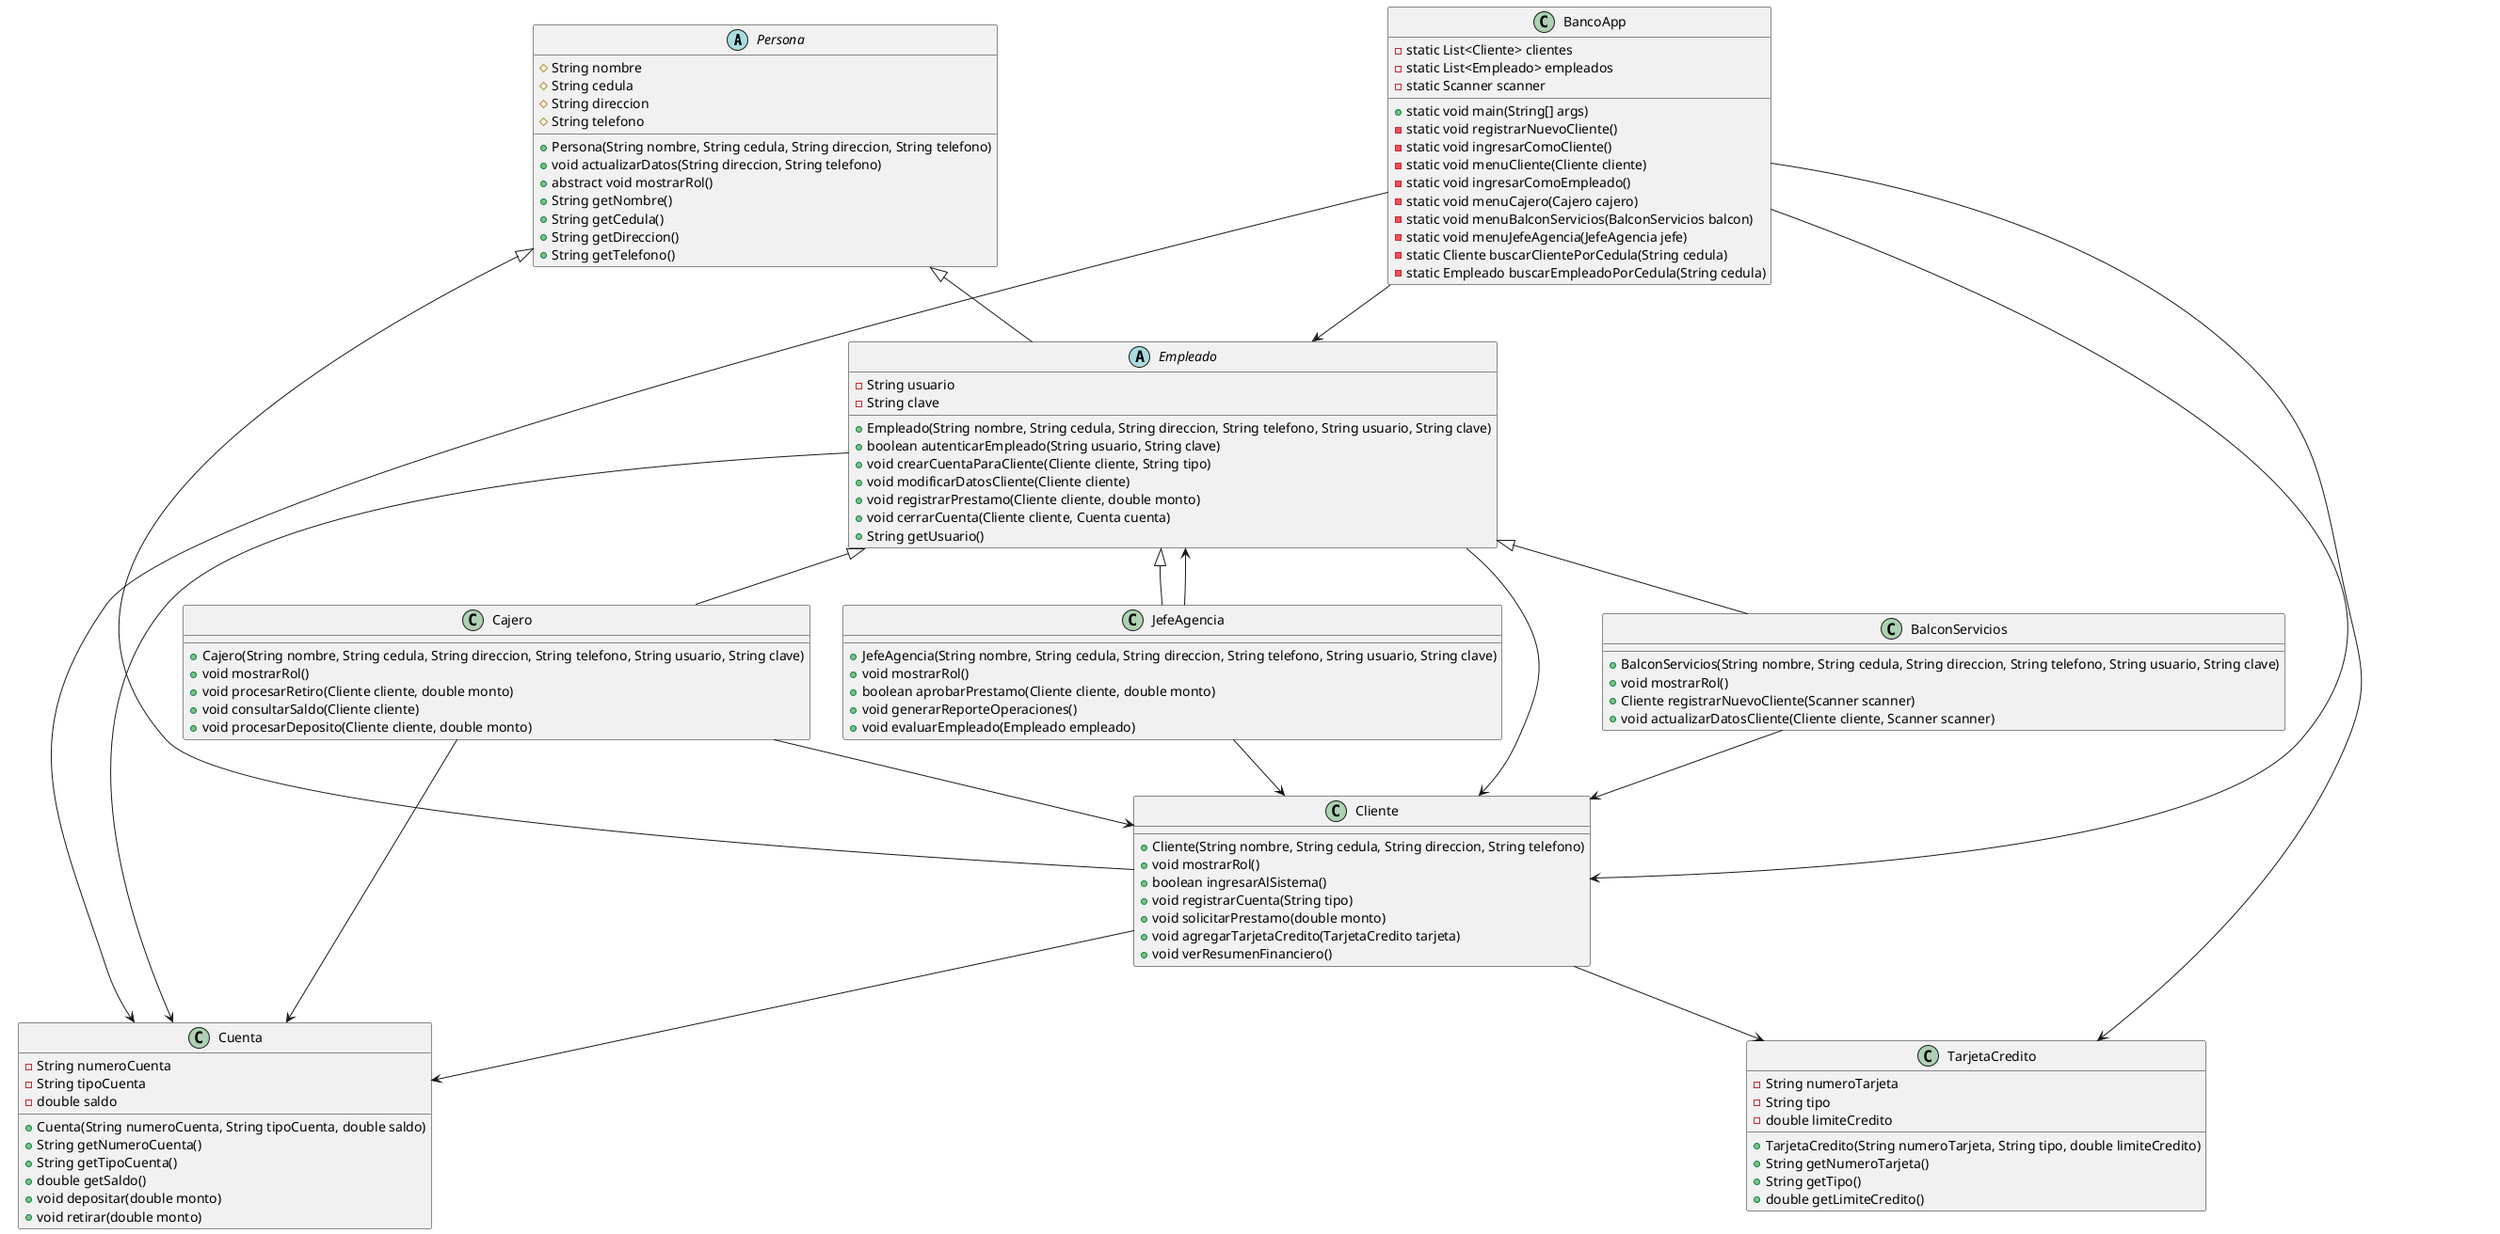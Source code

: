@startuml
' Clase Abstracta Persona
abstract class Persona {
    # String nombre
    # String cedula
    # String direccion
    # String telefono
    + Persona(String nombre, String cedula, String direccion, String telefono)
    + void actualizarDatos(String direccion, String telefono)
    + abstract void mostrarRol()
    + String getNombre()
    + String getCedula()
    + String getDireccion()
    + String getTelefono()
}

' Clase Cliente
class Cliente {
    + Cliente(String nombre, String cedula, String direccion, String telefono)
    + void mostrarRol()
    + boolean ingresarAlSistema()
    + void registrarCuenta(String tipo)
    + void solicitarPrestamo(double monto)
    + void agregarTarjetaCredito(TarjetaCredito tarjeta)
    + void verResumenFinanciero()
}

' Clase Abstracta Empleado
abstract class Empleado {
    - String usuario
    - String clave
    + Empleado(String nombre, String cedula, String direccion, String telefono, String usuario, String clave)
    + boolean autenticarEmpleado(String usuario, String clave)
    + void crearCuentaParaCliente(Cliente cliente, String tipo)
    + void modificarDatosCliente(Cliente cliente)
    + void registrarPrestamo(Cliente cliente, double monto)
    + void cerrarCuenta(Cliente cliente, Cuenta cuenta)
    + String getUsuario()
}

' Subclase Cajero
class Cajero {
    + Cajero(String nombre, String cedula, String direccion, String telefono, String usuario, String clave)
    + void mostrarRol()
    + void procesarRetiro(Cliente cliente, double monto)
    + void consultarSaldo(Cliente cliente)
    + void procesarDeposito(Cliente cliente, double monto)
}

' Subclase BalconServicios
class BalconServicios {
    + BalconServicios(String nombre, String cedula, String direccion, String telefono, String usuario, String clave)
    + void mostrarRol()
    + Cliente registrarNuevoCliente(Scanner scanner)
    + void actualizarDatosCliente(Cliente cliente, Scanner scanner)
}

' Subclase JefeAgencia
class JefeAgencia {
    + JefeAgencia(String nombre, String cedula, String direccion, String telefono, String usuario, String clave)
    + void mostrarRol()
    + boolean aprobarPrestamo(Cliente cliente, double monto)
    + void generarReporteOperaciones()
    + void evaluarEmpleado(Empleado empleado)
}

' Clase Cuenta
class Cuenta {
    - String numeroCuenta
    - String tipoCuenta
    - double saldo
    + Cuenta(String numeroCuenta, String tipoCuenta, double saldo)
    + String getNumeroCuenta()
    + String getTipoCuenta()
    + double getSaldo()
    + void depositar(double monto)
    + void retirar(double monto)
}

' Clase TarjetaCredito
class TarjetaCredito {
    - String numeroTarjeta
    - String tipo
    - double limiteCredito
    + TarjetaCredito(String numeroTarjeta, String tipo, double limiteCredito)
    + String getNumeroTarjeta()
    + String getTipo()
    + double getLimiteCredito()
}

' Clase Principal de la Aplicación
class BancoApp {
    - static List<Cliente> clientes
    - static List<Empleado> empleados
    - static Scanner scanner
    + static void main(String[] args)
    - static void registrarNuevoCliente()
    - static void ingresarComoCliente()
    - static void menuCliente(Cliente cliente)
    - static void ingresarComoEmpleado()
    - static void menuCajero(Cajero cajero)
    - static void menuBalconServicios(BalconServicios balcon)
    - static void menuJefeAgencia(JefeAgencia jefe)
    - static Cliente buscarClientePorCedula(String cedula)
    - static Empleado buscarEmpleadoPorCedula(String cedula)
}

' Relaciones de Herencia
Persona <|-- Cliente
Persona <|-- Empleado
Empleado <|-- Cajero
Empleado <|-- BalconServicios
Empleado <|-- JefeAgencia

' Relaciones
BancoApp --> Cliente
BancoApp --> Empleado
BancoApp --> Cuenta
BancoApp --> TarjetaCredito

Cliente --> TarjetaCredito
Cliente --> Cuenta

Empleado --> Cliente
Empleado --> Cuenta

BalconServicios --> Cliente
Cajero --> Cliente
Cajero --> Cuenta
JefeAgencia --> Cliente
JefeAgencia --> Empleado

@enduml